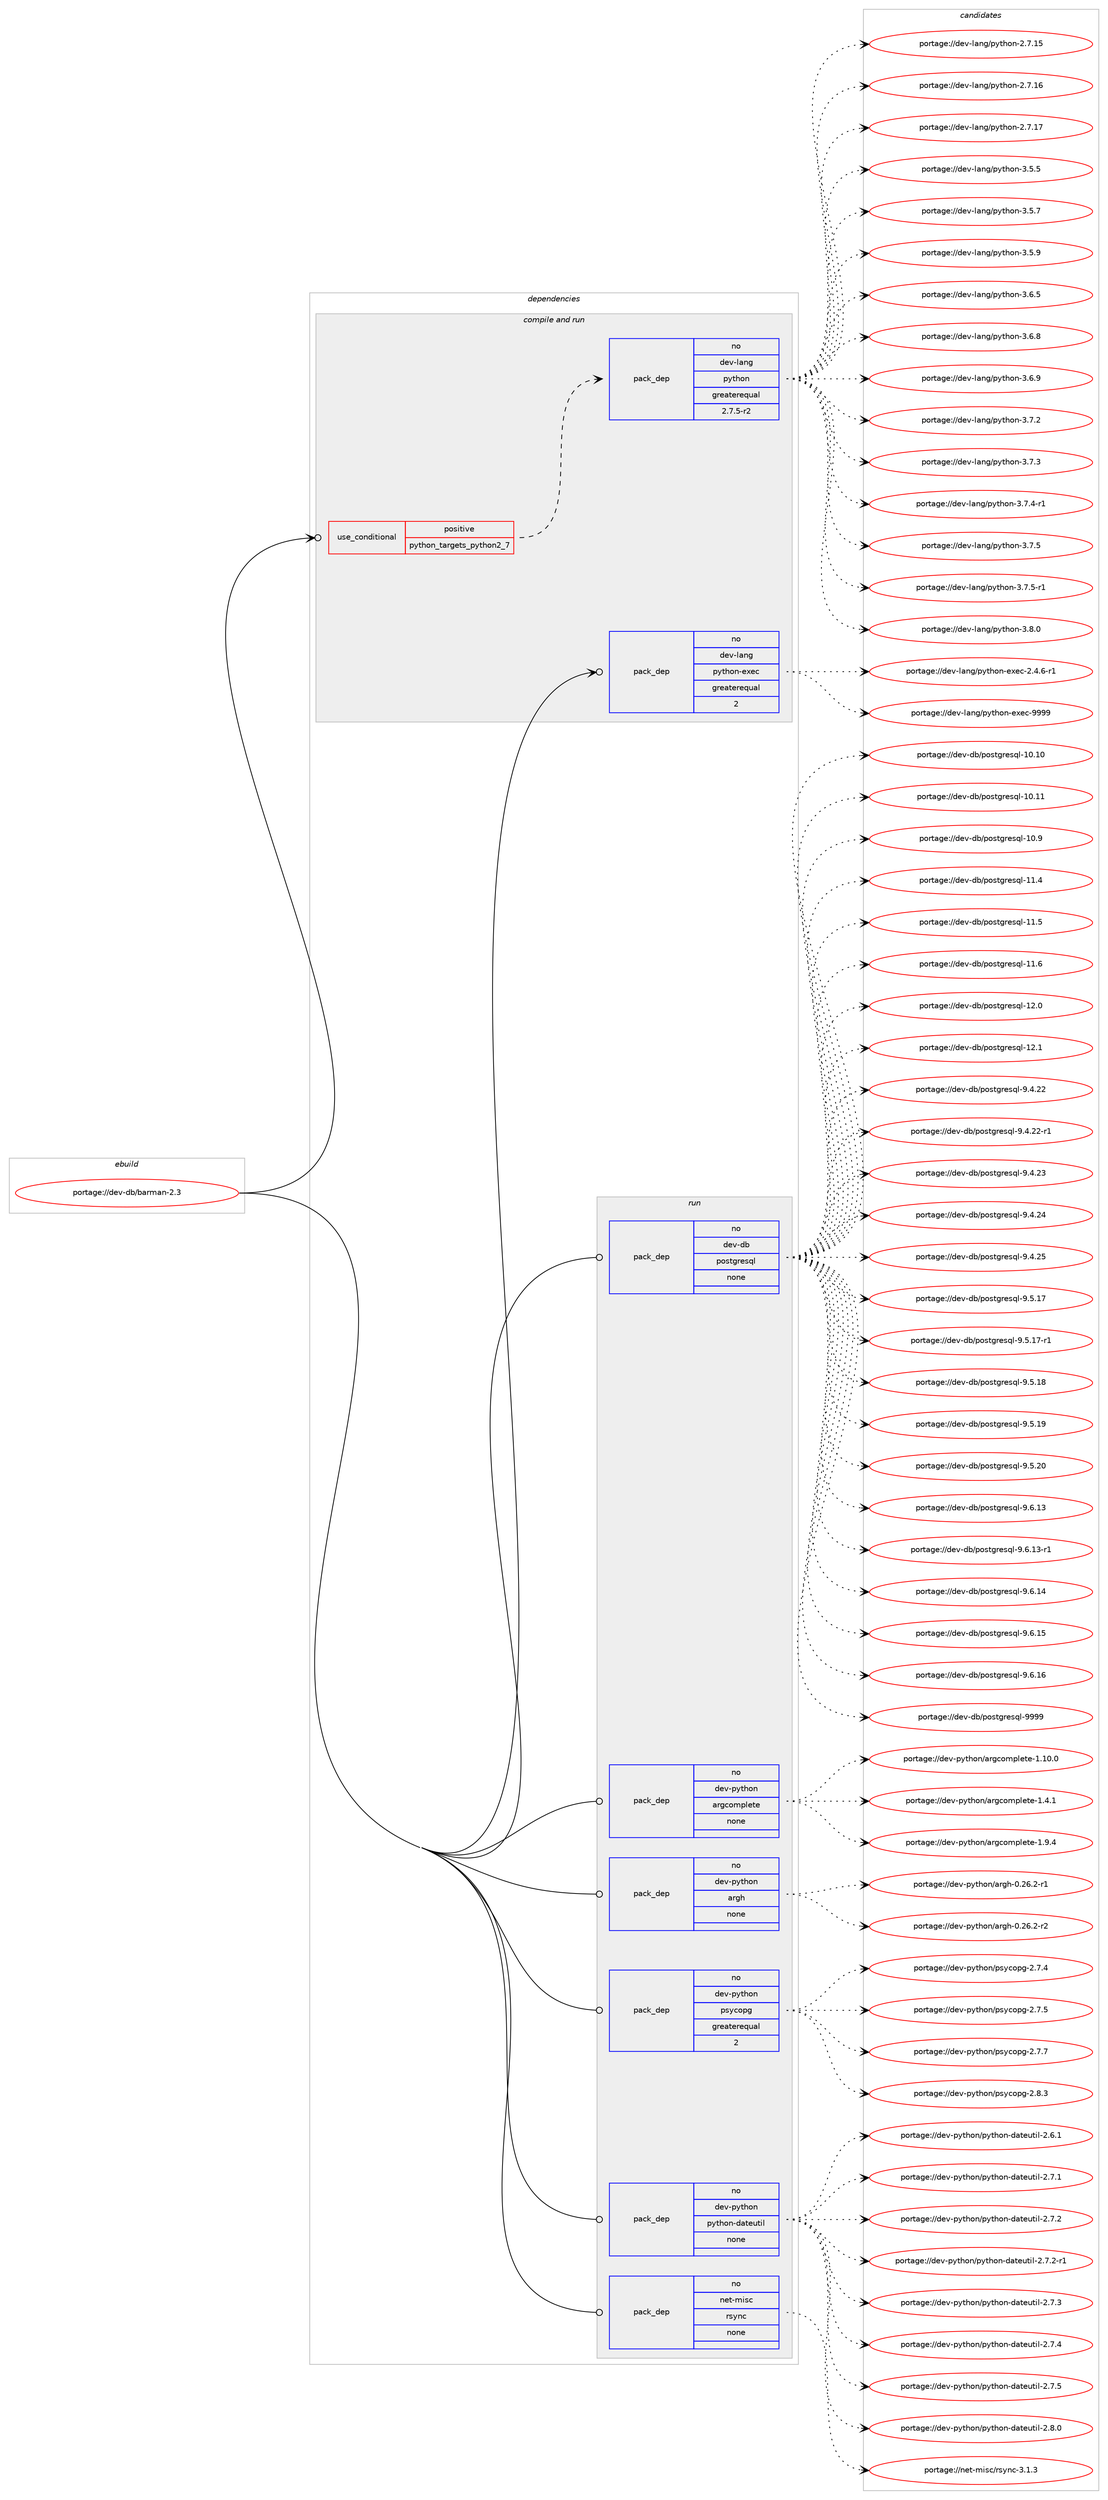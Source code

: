 digraph prolog {

# *************
# Graph options
# *************

newrank=true;
concentrate=true;
compound=true;
graph [rankdir=LR,fontname=Helvetica,fontsize=10,ranksep=1.5];#, ranksep=2.5, nodesep=0.2];
edge  [arrowhead=vee];
node  [fontname=Helvetica,fontsize=10];

# **********
# The ebuild
# **********

subgraph cluster_leftcol {
color=gray;
rank=same;
label=<<i>ebuild</i>>;
id [label="portage://dev-db/barman-2.3", color=red, width=4, href="../dev-db/barman-2.3.svg"];
}

# ****************
# The dependencies
# ****************

subgraph cluster_midcol {
color=gray;
label=<<i>dependencies</i>>;
subgraph cluster_compile {
fillcolor="#eeeeee";
style=filled;
label=<<i>compile</i>>;
}
subgraph cluster_compileandrun {
fillcolor="#eeeeee";
style=filled;
label=<<i>compile and run</i>>;
subgraph cond11953 {
dependency53037 [label=<<TABLE BORDER="0" CELLBORDER="1" CELLSPACING="0" CELLPADDING="4"><TR><TD ROWSPAN="3" CELLPADDING="10">use_conditional</TD></TR><TR><TD>positive</TD></TR><TR><TD>python_targets_python2_7</TD></TR></TABLE>>, shape=none, color=red];
subgraph pack39946 {
dependency53038 [label=<<TABLE BORDER="0" CELLBORDER="1" CELLSPACING="0" CELLPADDING="4" WIDTH="220"><TR><TD ROWSPAN="6" CELLPADDING="30">pack_dep</TD></TR><TR><TD WIDTH="110">no</TD></TR><TR><TD>dev-lang</TD></TR><TR><TD>python</TD></TR><TR><TD>greaterequal</TD></TR><TR><TD>2.7.5-r2</TD></TR></TABLE>>, shape=none, color=blue];
}
dependency53037:e -> dependency53038:w [weight=20,style="dashed",arrowhead="vee"];
}
id:e -> dependency53037:w [weight=20,style="solid",arrowhead="odotvee"];
subgraph pack39947 {
dependency53039 [label=<<TABLE BORDER="0" CELLBORDER="1" CELLSPACING="0" CELLPADDING="4" WIDTH="220"><TR><TD ROWSPAN="6" CELLPADDING="30">pack_dep</TD></TR><TR><TD WIDTH="110">no</TD></TR><TR><TD>dev-lang</TD></TR><TR><TD>python-exec</TD></TR><TR><TD>greaterequal</TD></TR><TR><TD>2</TD></TR></TABLE>>, shape=none, color=blue];
}
id:e -> dependency53039:w [weight=20,style="solid",arrowhead="odotvee"];
}
subgraph cluster_run {
fillcolor="#eeeeee";
style=filled;
label=<<i>run</i>>;
subgraph pack39948 {
dependency53040 [label=<<TABLE BORDER="0" CELLBORDER="1" CELLSPACING="0" CELLPADDING="4" WIDTH="220"><TR><TD ROWSPAN="6" CELLPADDING="30">pack_dep</TD></TR><TR><TD WIDTH="110">no</TD></TR><TR><TD>dev-db</TD></TR><TR><TD>postgresql</TD></TR><TR><TD>none</TD></TR><TR><TD></TD></TR></TABLE>>, shape=none, color=blue];
}
id:e -> dependency53040:w [weight=20,style="solid",arrowhead="odot"];
subgraph pack39949 {
dependency53041 [label=<<TABLE BORDER="0" CELLBORDER="1" CELLSPACING="0" CELLPADDING="4" WIDTH="220"><TR><TD ROWSPAN="6" CELLPADDING="30">pack_dep</TD></TR><TR><TD WIDTH="110">no</TD></TR><TR><TD>dev-python</TD></TR><TR><TD>argcomplete</TD></TR><TR><TD>none</TD></TR><TR><TD></TD></TR></TABLE>>, shape=none, color=blue];
}
id:e -> dependency53041:w [weight=20,style="solid",arrowhead="odot"];
subgraph pack39950 {
dependency53042 [label=<<TABLE BORDER="0" CELLBORDER="1" CELLSPACING="0" CELLPADDING="4" WIDTH="220"><TR><TD ROWSPAN="6" CELLPADDING="30">pack_dep</TD></TR><TR><TD WIDTH="110">no</TD></TR><TR><TD>dev-python</TD></TR><TR><TD>argh</TD></TR><TR><TD>none</TD></TR><TR><TD></TD></TR></TABLE>>, shape=none, color=blue];
}
id:e -> dependency53042:w [weight=20,style="solid",arrowhead="odot"];
subgraph pack39951 {
dependency53043 [label=<<TABLE BORDER="0" CELLBORDER="1" CELLSPACING="0" CELLPADDING="4" WIDTH="220"><TR><TD ROWSPAN="6" CELLPADDING="30">pack_dep</TD></TR><TR><TD WIDTH="110">no</TD></TR><TR><TD>dev-python</TD></TR><TR><TD>psycopg</TD></TR><TR><TD>greaterequal</TD></TR><TR><TD>2</TD></TR></TABLE>>, shape=none, color=blue];
}
id:e -> dependency53043:w [weight=20,style="solid",arrowhead="odot"];
subgraph pack39952 {
dependency53044 [label=<<TABLE BORDER="0" CELLBORDER="1" CELLSPACING="0" CELLPADDING="4" WIDTH="220"><TR><TD ROWSPAN="6" CELLPADDING="30">pack_dep</TD></TR><TR><TD WIDTH="110">no</TD></TR><TR><TD>dev-python</TD></TR><TR><TD>python-dateutil</TD></TR><TR><TD>none</TD></TR><TR><TD></TD></TR></TABLE>>, shape=none, color=blue];
}
id:e -> dependency53044:w [weight=20,style="solid",arrowhead="odot"];
subgraph pack39953 {
dependency53045 [label=<<TABLE BORDER="0" CELLBORDER="1" CELLSPACING="0" CELLPADDING="4" WIDTH="220"><TR><TD ROWSPAN="6" CELLPADDING="30">pack_dep</TD></TR><TR><TD WIDTH="110">no</TD></TR><TR><TD>net-misc</TD></TR><TR><TD>rsync</TD></TR><TR><TD>none</TD></TR><TR><TD></TD></TR></TABLE>>, shape=none, color=blue];
}
id:e -> dependency53045:w [weight=20,style="solid",arrowhead="odot"];
}
}

# **************
# The candidates
# **************

subgraph cluster_choices {
rank=same;
color=gray;
label=<<i>candidates</i>>;

subgraph choice39946 {
color=black;
nodesep=1;
choiceportage10010111845108971101034711212111610411111045504655464953 [label="portage://dev-lang/python-2.7.15", color=red, width=4,href="../dev-lang/python-2.7.15.svg"];
choiceportage10010111845108971101034711212111610411111045504655464954 [label="portage://dev-lang/python-2.7.16", color=red, width=4,href="../dev-lang/python-2.7.16.svg"];
choiceportage10010111845108971101034711212111610411111045504655464955 [label="portage://dev-lang/python-2.7.17", color=red, width=4,href="../dev-lang/python-2.7.17.svg"];
choiceportage100101118451089711010347112121116104111110455146534653 [label="portage://dev-lang/python-3.5.5", color=red, width=4,href="../dev-lang/python-3.5.5.svg"];
choiceportage100101118451089711010347112121116104111110455146534655 [label="portage://dev-lang/python-3.5.7", color=red, width=4,href="../dev-lang/python-3.5.7.svg"];
choiceportage100101118451089711010347112121116104111110455146534657 [label="portage://dev-lang/python-3.5.9", color=red, width=4,href="../dev-lang/python-3.5.9.svg"];
choiceportage100101118451089711010347112121116104111110455146544653 [label="portage://dev-lang/python-3.6.5", color=red, width=4,href="../dev-lang/python-3.6.5.svg"];
choiceportage100101118451089711010347112121116104111110455146544656 [label="portage://dev-lang/python-3.6.8", color=red, width=4,href="../dev-lang/python-3.6.8.svg"];
choiceportage100101118451089711010347112121116104111110455146544657 [label="portage://dev-lang/python-3.6.9", color=red, width=4,href="../dev-lang/python-3.6.9.svg"];
choiceportage100101118451089711010347112121116104111110455146554650 [label="portage://dev-lang/python-3.7.2", color=red, width=4,href="../dev-lang/python-3.7.2.svg"];
choiceportage100101118451089711010347112121116104111110455146554651 [label="portage://dev-lang/python-3.7.3", color=red, width=4,href="../dev-lang/python-3.7.3.svg"];
choiceportage1001011184510897110103471121211161041111104551465546524511449 [label="portage://dev-lang/python-3.7.4-r1", color=red, width=4,href="../dev-lang/python-3.7.4-r1.svg"];
choiceportage100101118451089711010347112121116104111110455146554653 [label="portage://dev-lang/python-3.7.5", color=red, width=4,href="../dev-lang/python-3.7.5.svg"];
choiceportage1001011184510897110103471121211161041111104551465546534511449 [label="portage://dev-lang/python-3.7.5-r1", color=red, width=4,href="../dev-lang/python-3.7.5-r1.svg"];
choiceportage100101118451089711010347112121116104111110455146564648 [label="portage://dev-lang/python-3.8.0", color=red, width=4,href="../dev-lang/python-3.8.0.svg"];
dependency53038:e -> choiceportage10010111845108971101034711212111610411111045504655464953:w [style=dotted,weight="100"];
dependency53038:e -> choiceportage10010111845108971101034711212111610411111045504655464954:w [style=dotted,weight="100"];
dependency53038:e -> choiceportage10010111845108971101034711212111610411111045504655464955:w [style=dotted,weight="100"];
dependency53038:e -> choiceportage100101118451089711010347112121116104111110455146534653:w [style=dotted,weight="100"];
dependency53038:e -> choiceportage100101118451089711010347112121116104111110455146534655:w [style=dotted,weight="100"];
dependency53038:e -> choiceportage100101118451089711010347112121116104111110455146534657:w [style=dotted,weight="100"];
dependency53038:e -> choiceportage100101118451089711010347112121116104111110455146544653:w [style=dotted,weight="100"];
dependency53038:e -> choiceportage100101118451089711010347112121116104111110455146544656:w [style=dotted,weight="100"];
dependency53038:e -> choiceportage100101118451089711010347112121116104111110455146544657:w [style=dotted,weight="100"];
dependency53038:e -> choiceportage100101118451089711010347112121116104111110455146554650:w [style=dotted,weight="100"];
dependency53038:e -> choiceportage100101118451089711010347112121116104111110455146554651:w [style=dotted,weight="100"];
dependency53038:e -> choiceportage1001011184510897110103471121211161041111104551465546524511449:w [style=dotted,weight="100"];
dependency53038:e -> choiceportage100101118451089711010347112121116104111110455146554653:w [style=dotted,weight="100"];
dependency53038:e -> choiceportage1001011184510897110103471121211161041111104551465546534511449:w [style=dotted,weight="100"];
dependency53038:e -> choiceportage100101118451089711010347112121116104111110455146564648:w [style=dotted,weight="100"];
}
subgraph choice39947 {
color=black;
nodesep=1;
choiceportage10010111845108971101034711212111610411111045101120101994550465246544511449 [label="portage://dev-lang/python-exec-2.4.6-r1", color=red, width=4,href="../dev-lang/python-exec-2.4.6-r1.svg"];
choiceportage10010111845108971101034711212111610411111045101120101994557575757 [label="portage://dev-lang/python-exec-9999", color=red, width=4,href="../dev-lang/python-exec-9999.svg"];
dependency53039:e -> choiceportage10010111845108971101034711212111610411111045101120101994550465246544511449:w [style=dotted,weight="100"];
dependency53039:e -> choiceportage10010111845108971101034711212111610411111045101120101994557575757:w [style=dotted,weight="100"];
}
subgraph choice39948 {
color=black;
nodesep=1;
choiceportage100101118451009847112111115116103114101115113108454948464948 [label="portage://dev-db/postgresql-10.10", color=red, width=4,href="../dev-db/postgresql-10.10.svg"];
choiceportage100101118451009847112111115116103114101115113108454948464949 [label="portage://dev-db/postgresql-10.11", color=red, width=4,href="../dev-db/postgresql-10.11.svg"];
choiceportage1001011184510098471121111151161031141011151131084549484657 [label="portage://dev-db/postgresql-10.9", color=red, width=4,href="../dev-db/postgresql-10.9.svg"];
choiceportage1001011184510098471121111151161031141011151131084549494652 [label="portage://dev-db/postgresql-11.4", color=red, width=4,href="../dev-db/postgresql-11.4.svg"];
choiceportage1001011184510098471121111151161031141011151131084549494653 [label="portage://dev-db/postgresql-11.5", color=red, width=4,href="../dev-db/postgresql-11.5.svg"];
choiceportage1001011184510098471121111151161031141011151131084549494654 [label="portage://dev-db/postgresql-11.6", color=red, width=4,href="../dev-db/postgresql-11.6.svg"];
choiceportage1001011184510098471121111151161031141011151131084549504648 [label="portage://dev-db/postgresql-12.0", color=red, width=4,href="../dev-db/postgresql-12.0.svg"];
choiceportage1001011184510098471121111151161031141011151131084549504649 [label="portage://dev-db/postgresql-12.1", color=red, width=4,href="../dev-db/postgresql-12.1.svg"];
choiceportage10010111845100984711211111511610311410111511310845574652465050 [label="portage://dev-db/postgresql-9.4.22", color=red, width=4,href="../dev-db/postgresql-9.4.22.svg"];
choiceportage100101118451009847112111115116103114101115113108455746524650504511449 [label="portage://dev-db/postgresql-9.4.22-r1", color=red, width=4,href="../dev-db/postgresql-9.4.22-r1.svg"];
choiceportage10010111845100984711211111511610311410111511310845574652465051 [label="portage://dev-db/postgresql-9.4.23", color=red, width=4,href="../dev-db/postgresql-9.4.23.svg"];
choiceportage10010111845100984711211111511610311410111511310845574652465052 [label="portage://dev-db/postgresql-9.4.24", color=red, width=4,href="../dev-db/postgresql-9.4.24.svg"];
choiceportage10010111845100984711211111511610311410111511310845574652465053 [label="portage://dev-db/postgresql-9.4.25", color=red, width=4,href="../dev-db/postgresql-9.4.25.svg"];
choiceportage10010111845100984711211111511610311410111511310845574653464955 [label="portage://dev-db/postgresql-9.5.17", color=red, width=4,href="../dev-db/postgresql-9.5.17.svg"];
choiceportage100101118451009847112111115116103114101115113108455746534649554511449 [label="portage://dev-db/postgresql-9.5.17-r1", color=red, width=4,href="../dev-db/postgresql-9.5.17-r1.svg"];
choiceportage10010111845100984711211111511610311410111511310845574653464956 [label="portage://dev-db/postgresql-9.5.18", color=red, width=4,href="../dev-db/postgresql-9.5.18.svg"];
choiceportage10010111845100984711211111511610311410111511310845574653464957 [label="portage://dev-db/postgresql-9.5.19", color=red, width=4,href="../dev-db/postgresql-9.5.19.svg"];
choiceportage10010111845100984711211111511610311410111511310845574653465048 [label="portage://dev-db/postgresql-9.5.20", color=red, width=4,href="../dev-db/postgresql-9.5.20.svg"];
choiceportage10010111845100984711211111511610311410111511310845574654464951 [label="portage://dev-db/postgresql-9.6.13", color=red, width=4,href="../dev-db/postgresql-9.6.13.svg"];
choiceportage100101118451009847112111115116103114101115113108455746544649514511449 [label="portage://dev-db/postgresql-9.6.13-r1", color=red, width=4,href="../dev-db/postgresql-9.6.13-r1.svg"];
choiceportage10010111845100984711211111511610311410111511310845574654464952 [label="portage://dev-db/postgresql-9.6.14", color=red, width=4,href="../dev-db/postgresql-9.6.14.svg"];
choiceportage10010111845100984711211111511610311410111511310845574654464953 [label="portage://dev-db/postgresql-9.6.15", color=red, width=4,href="../dev-db/postgresql-9.6.15.svg"];
choiceportage10010111845100984711211111511610311410111511310845574654464954 [label="portage://dev-db/postgresql-9.6.16", color=red, width=4,href="../dev-db/postgresql-9.6.16.svg"];
choiceportage1001011184510098471121111151161031141011151131084557575757 [label="portage://dev-db/postgresql-9999", color=red, width=4,href="../dev-db/postgresql-9999.svg"];
dependency53040:e -> choiceportage100101118451009847112111115116103114101115113108454948464948:w [style=dotted,weight="100"];
dependency53040:e -> choiceportage100101118451009847112111115116103114101115113108454948464949:w [style=dotted,weight="100"];
dependency53040:e -> choiceportage1001011184510098471121111151161031141011151131084549484657:w [style=dotted,weight="100"];
dependency53040:e -> choiceportage1001011184510098471121111151161031141011151131084549494652:w [style=dotted,weight="100"];
dependency53040:e -> choiceportage1001011184510098471121111151161031141011151131084549494653:w [style=dotted,weight="100"];
dependency53040:e -> choiceportage1001011184510098471121111151161031141011151131084549494654:w [style=dotted,weight="100"];
dependency53040:e -> choiceportage1001011184510098471121111151161031141011151131084549504648:w [style=dotted,weight="100"];
dependency53040:e -> choiceportage1001011184510098471121111151161031141011151131084549504649:w [style=dotted,weight="100"];
dependency53040:e -> choiceportage10010111845100984711211111511610311410111511310845574652465050:w [style=dotted,weight="100"];
dependency53040:e -> choiceportage100101118451009847112111115116103114101115113108455746524650504511449:w [style=dotted,weight="100"];
dependency53040:e -> choiceportage10010111845100984711211111511610311410111511310845574652465051:w [style=dotted,weight="100"];
dependency53040:e -> choiceportage10010111845100984711211111511610311410111511310845574652465052:w [style=dotted,weight="100"];
dependency53040:e -> choiceportage10010111845100984711211111511610311410111511310845574652465053:w [style=dotted,weight="100"];
dependency53040:e -> choiceportage10010111845100984711211111511610311410111511310845574653464955:w [style=dotted,weight="100"];
dependency53040:e -> choiceportage100101118451009847112111115116103114101115113108455746534649554511449:w [style=dotted,weight="100"];
dependency53040:e -> choiceportage10010111845100984711211111511610311410111511310845574653464956:w [style=dotted,weight="100"];
dependency53040:e -> choiceportage10010111845100984711211111511610311410111511310845574653464957:w [style=dotted,weight="100"];
dependency53040:e -> choiceportage10010111845100984711211111511610311410111511310845574653465048:w [style=dotted,weight="100"];
dependency53040:e -> choiceportage10010111845100984711211111511610311410111511310845574654464951:w [style=dotted,weight="100"];
dependency53040:e -> choiceportage100101118451009847112111115116103114101115113108455746544649514511449:w [style=dotted,weight="100"];
dependency53040:e -> choiceportage10010111845100984711211111511610311410111511310845574654464952:w [style=dotted,weight="100"];
dependency53040:e -> choiceportage10010111845100984711211111511610311410111511310845574654464953:w [style=dotted,weight="100"];
dependency53040:e -> choiceportage10010111845100984711211111511610311410111511310845574654464954:w [style=dotted,weight="100"];
dependency53040:e -> choiceportage1001011184510098471121111151161031141011151131084557575757:w [style=dotted,weight="100"];
}
subgraph choice39949 {
color=black;
nodesep=1;
choiceportage1001011184511212111610411111047971141039911110911210810111610145494649484648 [label="portage://dev-python/argcomplete-1.10.0", color=red, width=4,href="../dev-python/argcomplete-1.10.0.svg"];
choiceportage10010111845112121116104111110479711410399111109112108101116101454946524649 [label="portage://dev-python/argcomplete-1.4.1", color=red, width=4,href="../dev-python/argcomplete-1.4.1.svg"];
choiceportage10010111845112121116104111110479711410399111109112108101116101454946574652 [label="portage://dev-python/argcomplete-1.9.4", color=red, width=4,href="../dev-python/argcomplete-1.9.4.svg"];
dependency53041:e -> choiceportage1001011184511212111610411111047971141039911110911210810111610145494649484648:w [style=dotted,weight="100"];
dependency53041:e -> choiceportage10010111845112121116104111110479711410399111109112108101116101454946524649:w [style=dotted,weight="100"];
dependency53041:e -> choiceportage10010111845112121116104111110479711410399111109112108101116101454946574652:w [style=dotted,weight="100"];
}
subgraph choice39950 {
color=black;
nodesep=1;
choiceportage100101118451121211161041111104797114103104454846505446504511449 [label="portage://dev-python/argh-0.26.2-r1", color=red, width=4,href="../dev-python/argh-0.26.2-r1.svg"];
choiceportage100101118451121211161041111104797114103104454846505446504511450 [label="portage://dev-python/argh-0.26.2-r2", color=red, width=4,href="../dev-python/argh-0.26.2-r2.svg"];
dependency53042:e -> choiceportage100101118451121211161041111104797114103104454846505446504511449:w [style=dotted,weight="100"];
dependency53042:e -> choiceportage100101118451121211161041111104797114103104454846505446504511450:w [style=dotted,weight="100"];
}
subgraph choice39951 {
color=black;
nodesep=1;
choiceportage100101118451121211161041111104711211512199111112103455046554652 [label="portage://dev-python/psycopg-2.7.4", color=red, width=4,href="../dev-python/psycopg-2.7.4.svg"];
choiceportage100101118451121211161041111104711211512199111112103455046554653 [label="portage://dev-python/psycopg-2.7.5", color=red, width=4,href="../dev-python/psycopg-2.7.5.svg"];
choiceportage100101118451121211161041111104711211512199111112103455046554655 [label="portage://dev-python/psycopg-2.7.7", color=red, width=4,href="../dev-python/psycopg-2.7.7.svg"];
choiceportage100101118451121211161041111104711211512199111112103455046564651 [label="portage://dev-python/psycopg-2.8.3", color=red, width=4,href="../dev-python/psycopg-2.8.3.svg"];
dependency53043:e -> choiceportage100101118451121211161041111104711211512199111112103455046554652:w [style=dotted,weight="100"];
dependency53043:e -> choiceportage100101118451121211161041111104711211512199111112103455046554653:w [style=dotted,weight="100"];
dependency53043:e -> choiceportage100101118451121211161041111104711211512199111112103455046554655:w [style=dotted,weight="100"];
dependency53043:e -> choiceportage100101118451121211161041111104711211512199111112103455046564651:w [style=dotted,weight="100"];
}
subgraph choice39952 {
color=black;
nodesep=1;
choiceportage10010111845112121116104111110471121211161041111104510097116101117116105108455046544649 [label="portage://dev-python/python-dateutil-2.6.1", color=red, width=4,href="../dev-python/python-dateutil-2.6.1.svg"];
choiceportage10010111845112121116104111110471121211161041111104510097116101117116105108455046554649 [label="portage://dev-python/python-dateutil-2.7.1", color=red, width=4,href="../dev-python/python-dateutil-2.7.1.svg"];
choiceportage10010111845112121116104111110471121211161041111104510097116101117116105108455046554650 [label="portage://dev-python/python-dateutil-2.7.2", color=red, width=4,href="../dev-python/python-dateutil-2.7.2.svg"];
choiceportage100101118451121211161041111104711212111610411111045100971161011171161051084550465546504511449 [label="portage://dev-python/python-dateutil-2.7.2-r1", color=red, width=4,href="../dev-python/python-dateutil-2.7.2-r1.svg"];
choiceportage10010111845112121116104111110471121211161041111104510097116101117116105108455046554651 [label="portage://dev-python/python-dateutil-2.7.3", color=red, width=4,href="../dev-python/python-dateutil-2.7.3.svg"];
choiceportage10010111845112121116104111110471121211161041111104510097116101117116105108455046554652 [label="portage://dev-python/python-dateutil-2.7.4", color=red, width=4,href="../dev-python/python-dateutil-2.7.4.svg"];
choiceportage10010111845112121116104111110471121211161041111104510097116101117116105108455046554653 [label="portage://dev-python/python-dateutil-2.7.5", color=red, width=4,href="../dev-python/python-dateutil-2.7.5.svg"];
choiceportage10010111845112121116104111110471121211161041111104510097116101117116105108455046564648 [label="portage://dev-python/python-dateutil-2.8.0", color=red, width=4,href="../dev-python/python-dateutil-2.8.0.svg"];
dependency53044:e -> choiceportage10010111845112121116104111110471121211161041111104510097116101117116105108455046544649:w [style=dotted,weight="100"];
dependency53044:e -> choiceportage10010111845112121116104111110471121211161041111104510097116101117116105108455046554649:w [style=dotted,weight="100"];
dependency53044:e -> choiceportage10010111845112121116104111110471121211161041111104510097116101117116105108455046554650:w [style=dotted,weight="100"];
dependency53044:e -> choiceportage100101118451121211161041111104711212111610411111045100971161011171161051084550465546504511449:w [style=dotted,weight="100"];
dependency53044:e -> choiceportage10010111845112121116104111110471121211161041111104510097116101117116105108455046554651:w [style=dotted,weight="100"];
dependency53044:e -> choiceportage10010111845112121116104111110471121211161041111104510097116101117116105108455046554652:w [style=dotted,weight="100"];
dependency53044:e -> choiceportage10010111845112121116104111110471121211161041111104510097116101117116105108455046554653:w [style=dotted,weight="100"];
dependency53044:e -> choiceportage10010111845112121116104111110471121211161041111104510097116101117116105108455046564648:w [style=dotted,weight="100"];
}
subgraph choice39953 {
color=black;
nodesep=1;
choiceportage11010111645109105115994711411512111099455146494651 [label="portage://net-misc/rsync-3.1.3", color=red, width=4,href="../net-misc/rsync-3.1.3.svg"];
dependency53045:e -> choiceportage11010111645109105115994711411512111099455146494651:w [style=dotted,weight="100"];
}
}

}
